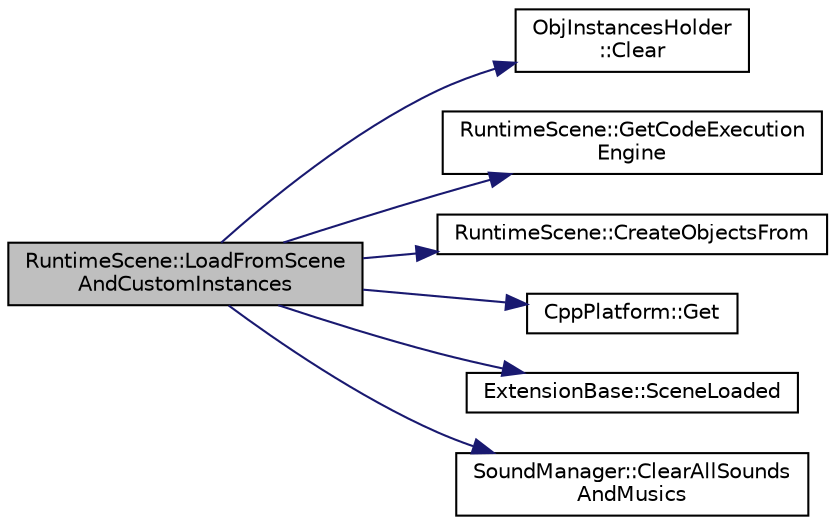 digraph "RuntimeScene::LoadFromSceneAndCustomInstances"
{
  edge [fontname="Helvetica",fontsize="10",labelfontname="Helvetica",labelfontsize="10"];
  node [fontname="Helvetica",fontsize="10",shape=record];
  rankdir="LR";
  Node1 [label="RuntimeScene::LoadFromScene\lAndCustomInstances",height=0.2,width=0.4,color="black", fillcolor="grey75", style="filled" fontcolor="black"];
  Node1 -> Node2 [color="midnightblue",fontsize="10",style="solid",fontname="Helvetica"];
  Node2 [label="ObjInstancesHolder\l::Clear",height=0.2,width=0.4,color="black", fillcolor="white", style="filled",URL="$d3/de4/class_obj_instances_holder.html#a4651ecd7b0d9a732333f64b1ec1de131"];
  Node1 -> Node3 [color="midnightblue",fontsize="10",style="solid",fontname="Helvetica"];
  Node3 [label="RuntimeScene::GetCodeExecution\lEngine",height=0.2,width=0.4,color="black", fillcolor="white", style="filled",URL="$d7/d7f/class_runtime_scene.html#afdfb2bc0f2acb6d2caf965755be9f2c2"];
  Node1 -> Node4 [color="midnightblue",fontsize="10",style="solid",fontname="Helvetica"];
  Node4 [label="RuntimeScene::CreateObjectsFrom",height=0.2,width=0.4,color="black", fillcolor="white", style="filled",URL="$d7/d7f/class_runtime_scene.html#ae08e820d46ca953e38ebee8ee5cd4eea"];
  Node1 -> Node5 [color="midnightblue",fontsize="10",style="solid",fontname="Helvetica"];
  Node5 [label="CppPlatform::Get",height=0.2,width=0.4,color="black", fillcolor="white", style="filled",URL="$d3/d7d/class_cpp_platform.html#a5f9c3cd525df8f09539854d9b8a95a63",tooltip="Get access to the CppPlatform instance. ( CppPlatform is a singleton ). "];
  Node1 -> Node6 [color="midnightblue",fontsize="10",style="solid",fontname="Helvetica"];
  Node6 [label="ExtensionBase::SceneLoaded",height=0.2,width=0.4,color="black", fillcolor="white", style="filled",URL="$d5/de6/class_extension_base.html#a5f32f6e17f6d126ef85b668e988e2128",tooltip="Called when a scene is loaded: Useful to initialize some extensions specific objects related to scene..."];
  Node1 -> Node7 [color="midnightblue",fontsize="10",style="solid",fontname="Helvetica"];
  Node7 [label="SoundManager::ClearAllSounds\lAndMusics",height=0.2,width=0.4,color="black", fillcolor="white", style="filled",URL="$d5/dd9/class_sound_manager.html#a2e09a7dd49485af042eb6f3e43d2e641"];
}
